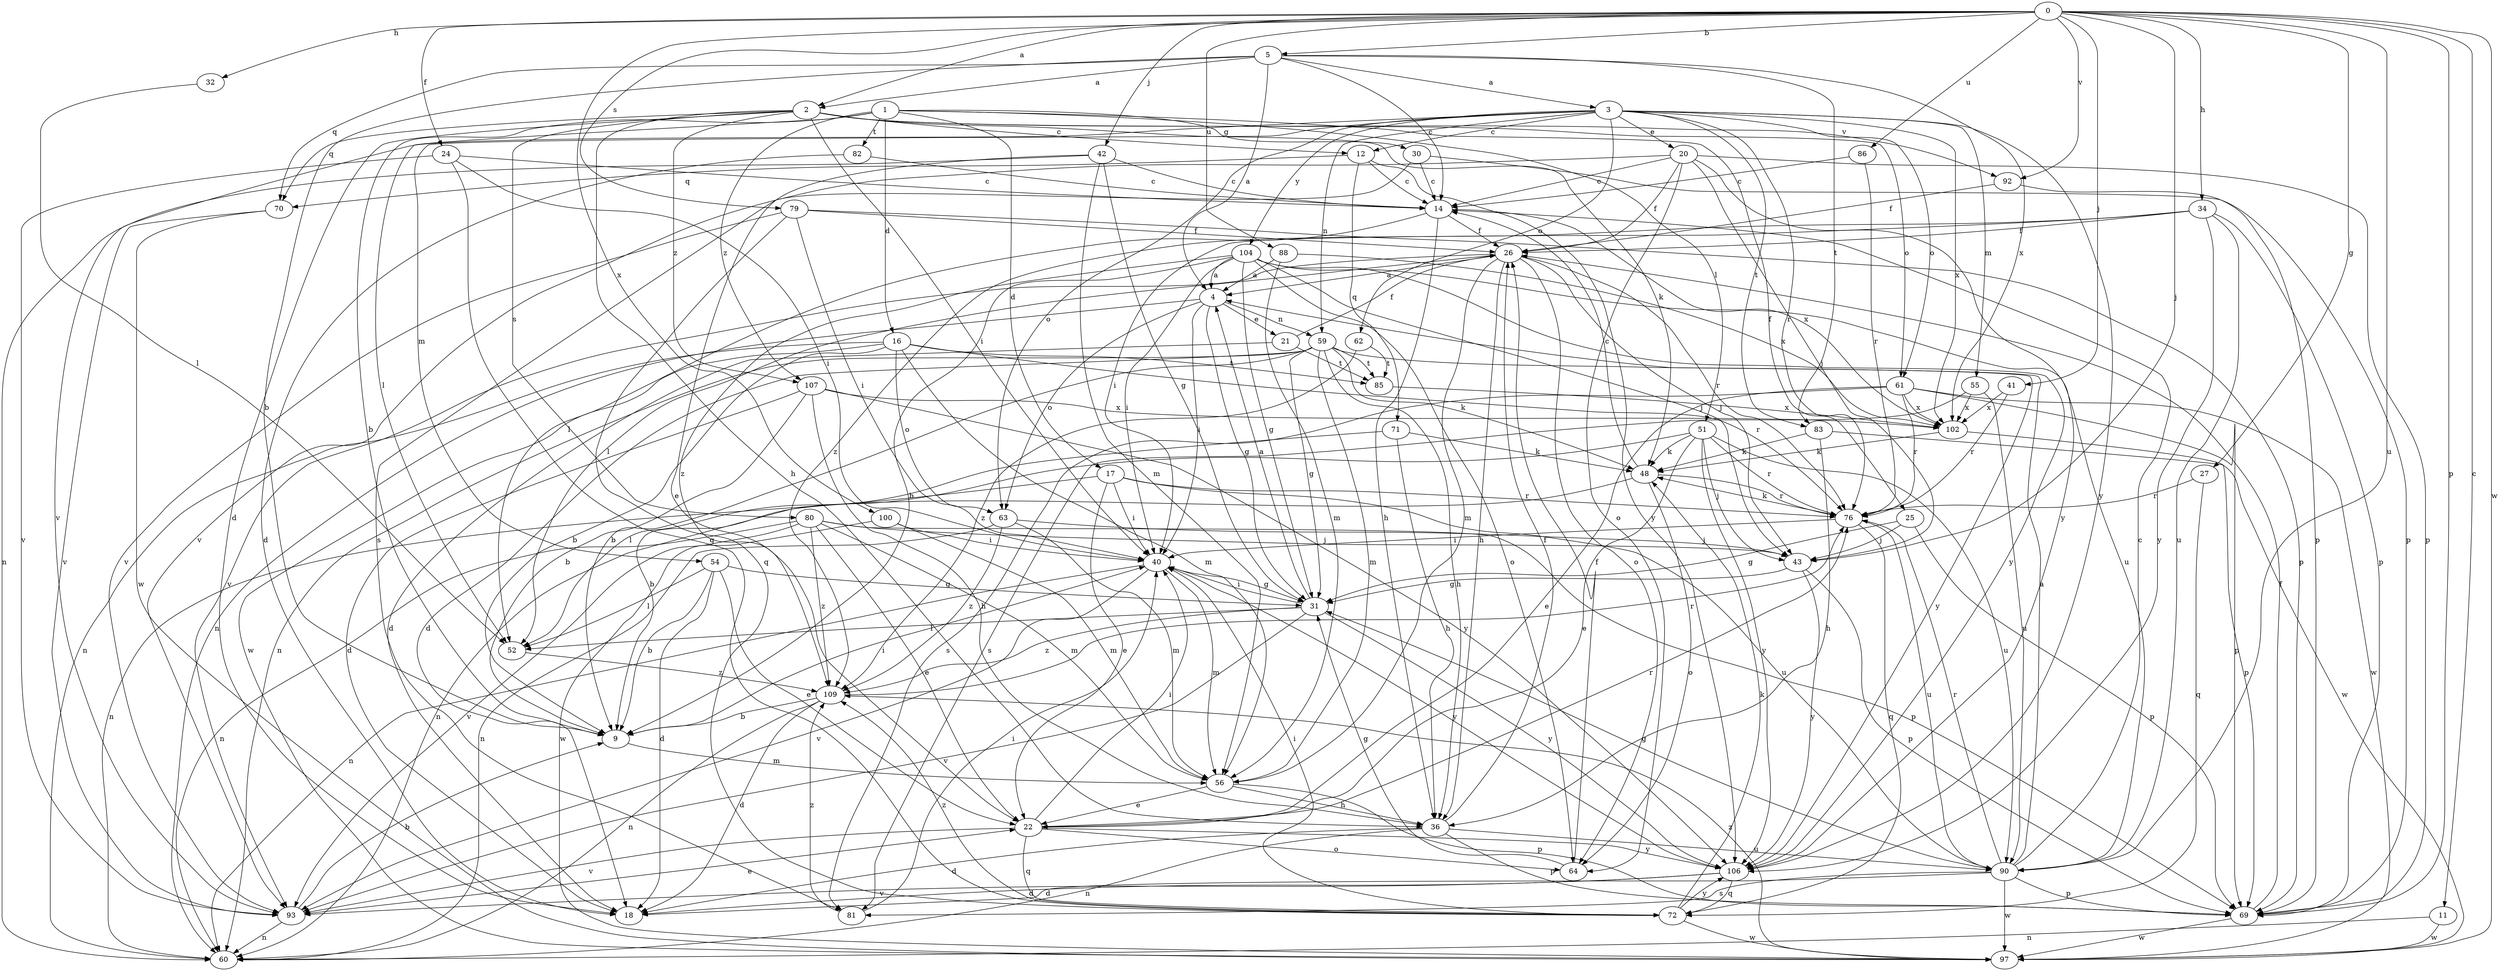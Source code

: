 strict digraph  {
0;
1;
2;
3;
4;
5;
9;
11;
12;
14;
16;
17;
18;
20;
21;
22;
24;
25;
26;
27;
30;
31;
32;
34;
36;
40;
41;
42;
43;
48;
51;
52;
54;
55;
56;
59;
60;
61;
62;
63;
64;
69;
70;
71;
72;
76;
79;
80;
81;
82;
83;
85;
86;
88;
90;
92;
93;
97;
100;
102;
104;
106;
107;
109;
0 -> 2  [label=a];
0 -> 5  [label=b];
0 -> 11  [label=c];
0 -> 24  [label=f];
0 -> 27  [label=g];
0 -> 32  [label=h];
0 -> 34  [label=h];
0 -> 41  [label=j];
0 -> 42  [label=j];
0 -> 43  [label=j];
0 -> 69  [label=p];
0 -> 79  [label=s];
0 -> 86  [label=u];
0 -> 88  [label=u];
0 -> 90  [label=u];
0 -> 92  [label=v];
0 -> 97  [label=w];
0 -> 100  [label=x];
1 -> 9  [label=b];
1 -> 16  [label=d];
1 -> 17  [label=d];
1 -> 25  [label=f];
1 -> 30  [label=g];
1 -> 51  [label=l];
1 -> 52  [label=l];
1 -> 82  [label=t];
1 -> 107  [label=z];
2 -> 12  [label=c];
2 -> 18  [label=d];
2 -> 36  [label=h];
2 -> 40  [label=i];
2 -> 48  [label=k];
2 -> 61  [label=o];
2 -> 70  [label=q];
2 -> 80  [label=s];
2 -> 92  [label=v];
2 -> 107  [label=z];
3 -> 12  [label=c];
3 -> 20  [label=e];
3 -> 54  [label=m];
3 -> 55  [label=m];
3 -> 59  [label=n];
3 -> 61  [label=o];
3 -> 62  [label=o];
3 -> 63  [label=o];
3 -> 76  [label=r];
3 -> 83  [label=t];
3 -> 93  [label=v];
3 -> 102  [label=x];
3 -> 104  [label=y];
3 -> 106  [label=y];
4 -> 21  [label=e];
4 -> 31  [label=g];
4 -> 40  [label=i];
4 -> 59  [label=n];
4 -> 60  [label=n];
4 -> 63  [label=o];
5 -> 2  [label=a];
5 -> 3  [label=a];
5 -> 4  [label=a];
5 -> 9  [label=b];
5 -> 14  [label=c];
5 -> 70  [label=q];
5 -> 83  [label=t];
5 -> 102  [label=x];
9 -> 40  [label=i];
9 -> 56  [label=m];
11 -> 60  [label=n];
11 -> 97  [label=w];
12 -> 14  [label=c];
12 -> 70  [label=q];
12 -> 71  [label=q];
12 -> 106  [label=y];
14 -> 26  [label=f];
14 -> 36  [label=h];
14 -> 52  [label=l];
14 -> 102  [label=x];
16 -> 9  [label=b];
16 -> 56  [label=m];
16 -> 60  [label=n];
16 -> 63  [label=o];
16 -> 76  [label=r];
16 -> 85  [label=t];
16 -> 97  [label=w];
17 -> 22  [label=e];
17 -> 40  [label=i];
17 -> 60  [label=n];
17 -> 76  [label=r];
17 -> 90  [label=u];
20 -> 14  [label=c];
20 -> 26  [label=f];
20 -> 43  [label=j];
20 -> 64  [label=o];
20 -> 69  [label=p];
20 -> 93  [label=v];
20 -> 106  [label=y];
21 -> 18  [label=d];
21 -> 26  [label=f];
21 -> 85  [label=t];
22 -> 40  [label=i];
22 -> 64  [label=o];
22 -> 72  [label=q];
22 -> 76  [label=r];
22 -> 93  [label=v];
22 -> 106  [label=y];
24 -> 14  [label=c];
24 -> 40  [label=i];
24 -> 72  [label=q];
24 -> 93  [label=v];
25 -> 31  [label=g];
25 -> 43  [label=j];
25 -> 69  [label=p];
26 -> 4  [label=a];
26 -> 36  [label=h];
26 -> 43  [label=j];
26 -> 52  [label=l];
26 -> 56  [label=m];
26 -> 64  [label=o];
26 -> 76  [label=r];
26 -> 93  [label=v];
27 -> 72  [label=q];
27 -> 76  [label=r];
30 -> 14  [label=c];
30 -> 69  [label=p];
30 -> 81  [label=s];
31 -> 4  [label=a];
31 -> 40  [label=i];
31 -> 52  [label=l];
31 -> 93  [label=v];
31 -> 106  [label=y];
31 -> 109  [label=z];
32 -> 52  [label=l];
34 -> 26  [label=f];
34 -> 40  [label=i];
34 -> 69  [label=p];
34 -> 90  [label=u];
34 -> 106  [label=y];
34 -> 109  [label=z];
36 -> 18  [label=d];
36 -> 26  [label=f];
36 -> 60  [label=n];
36 -> 69  [label=p];
36 -> 90  [label=u];
40 -> 31  [label=g];
40 -> 56  [label=m];
40 -> 60  [label=n];
40 -> 93  [label=v];
40 -> 106  [label=y];
41 -> 76  [label=r];
41 -> 102  [label=x];
42 -> 14  [label=c];
42 -> 22  [label=e];
42 -> 31  [label=g];
42 -> 56  [label=m];
42 -> 60  [label=n];
43 -> 31  [label=g];
43 -> 69  [label=p];
43 -> 106  [label=y];
48 -> 14  [label=c];
48 -> 60  [label=n];
48 -> 64  [label=o];
48 -> 76  [label=r];
51 -> 9  [label=b];
51 -> 22  [label=e];
51 -> 43  [label=j];
51 -> 48  [label=k];
51 -> 76  [label=r];
51 -> 90  [label=u];
51 -> 106  [label=y];
52 -> 109  [label=z];
54 -> 9  [label=b];
54 -> 18  [label=d];
54 -> 22  [label=e];
54 -> 31  [label=g];
54 -> 52  [label=l];
55 -> 81  [label=s];
55 -> 90  [label=u];
55 -> 102  [label=x];
56 -> 22  [label=e];
56 -> 36  [label=h];
56 -> 69  [label=p];
59 -> 9  [label=b];
59 -> 18  [label=d];
59 -> 31  [label=g];
59 -> 36  [label=h];
59 -> 48  [label=k];
59 -> 56  [label=m];
59 -> 60  [label=n];
59 -> 85  [label=t];
59 -> 106  [label=y];
61 -> 22  [label=e];
61 -> 69  [label=p];
61 -> 76  [label=r];
61 -> 81  [label=s];
61 -> 97  [label=w];
61 -> 102  [label=x];
62 -> 85  [label=t];
62 -> 109  [label=z];
63 -> 43  [label=j];
63 -> 56  [label=m];
63 -> 60  [label=n];
63 -> 109  [label=z];
64 -> 26  [label=f];
64 -> 31  [label=g];
69 -> 26  [label=f];
69 -> 97  [label=w];
70 -> 93  [label=v];
70 -> 97  [label=w];
71 -> 36  [label=h];
71 -> 48  [label=k];
71 -> 52  [label=l];
72 -> 40  [label=i];
72 -> 48  [label=k];
72 -> 97  [label=w];
72 -> 106  [label=y];
72 -> 109  [label=z];
76 -> 40  [label=i];
76 -> 48  [label=k];
76 -> 72  [label=q];
76 -> 90  [label=u];
79 -> 26  [label=f];
79 -> 40  [label=i];
79 -> 69  [label=p];
79 -> 72  [label=q];
79 -> 93  [label=v];
80 -> 22  [label=e];
80 -> 43  [label=j];
80 -> 56  [label=m];
80 -> 60  [label=n];
80 -> 69  [label=p];
80 -> 93  [label=v];
80 -> 109  [label=z];
81 -> 40  [label=i];
81 -> 109  [label=z];
82 -> 14  [label=c];
82 -> 18  [label=d];
83 -> 36  [label=h];
83 -> 48  [label=k];
83 -> 97  [label=w];
85 -> 102  [label=x];
86 -> 14  [label=c];
86 -> 76  [label=r];
88 -> 4  [label=a];
88 -> 56  [label=m];
88 -> 102  [label=x];
90 -> 4  [label=a];
90 -> 14  [label=c];
90 -> 18  [label=d];
90 -> 31  [label=g];
90 -> 69  [label=p];
90 -> 76  [label=r];
90 -> 81  [label=s];
90 -> 97  [label=w];
92 -> 26  [label=f];
92 -> 69  [label=p];
93 -> 9  [label=b];
93 -> 22  [label=e];
93 -> 60  [label=n];
97 -> 109  [label=z];
100 -> 40  [label=i];
100 -> 56  [label=m];
100 -> 97  [label=w];
102 -> 48  [label=k];
102 -> 69  [label=p];
104 -> 4  [label=a];
104 -> 9  [label=b];
104 -> 31  [label=g];
104 -> 40  [label=i];
104 -> 43  [label=j];
104 -> 64  [label=o];
104 -> 90  [label=u];
104 -> 106  [label=y];
104 -> 109  [label=z];
106 -> 18  [label=d];
106 -> 72  [label=q];
106 -> 93  [label=v];
107 -> 9  [label=b];
107 -> 18  [label=d];
107 -> 36  [label=h];
107 -> 102  [label=x];
107 -> 106  [label=y];
109 -> 9  [label=b];
109 -> 18  [label=d];
109 -> 60  [label=n];
109 -> 76  [label=r];
}
